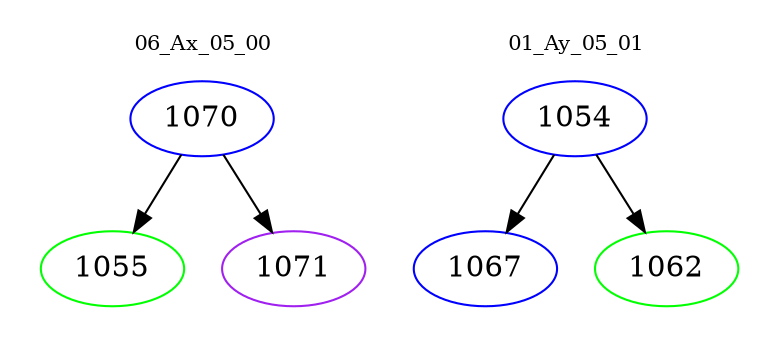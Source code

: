 digraph{
subgraph cluster_0 {
color = white
label = "06_Ax_05_00";
fontsize=10;
T0_1070 [label="1070", color="blue"]
T0_1070 -> T0_1055 [color="black"]
T0_1055 [label="1055", color="green"]
T0_1070 -> T0_1071 [color="black"]
T0_1071 [label="1071", color="purple"]
}
subgraph cluster_1 {
color = white
label = "01_Ay_05_01";
fontsize=10;
T1_1054 [label="1054", color="blue"]
T1_1054 -> T1_1067 [color="black"]
T1_1067 [label="1067", color="blue"]
T1_1054 -> T1_1062 [color="black"]
T1_1062 [label="1062", color="green"]
}
}
